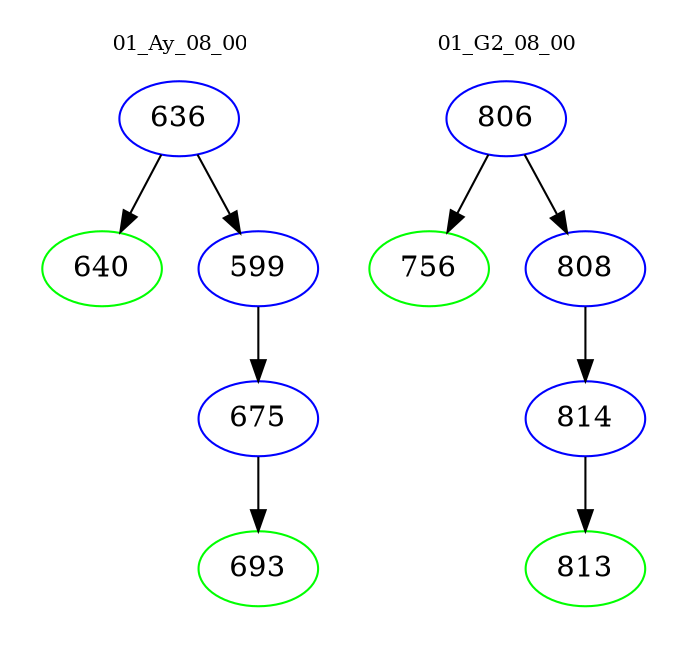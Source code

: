 digraph{
subgraph cluster_0 {
color = white
label = "01_Ay_08_00";
fontsize=10;
T0_636 [label="636", color="blue"]
T0_636 -> T0_640 [color="black"]
T0_640 [label="640", color="green"]
T0_636 -> T0_599 [color="black"]
T0_599 [label="599", color="blue"]
T0_599 -> T0_675 [color="black"]
T0_675 [label="675", color="blue"]
T0_675 -> T0_693 [color="black"]
T0_693 [label="693", color="green"]
}
subgraph cluster_1 {
color = white
label = "01_G2_08_00";
fontsize=10;
T1_806 [label="806", color="blue"]
T1_806 -> T1_756 [color="black"]
T1_756 [label="756", color="green"]
T1_806 -> T1_808 [color="black"]
T1_808 [label="808", color="blue"]
T1_808 -> T1_814 [color="black"]
T1_814 [label="814", color="blue"]
T1_814 -> T1_813 [color="black"]
T1_813 [label="813", color="green"]
}
}
